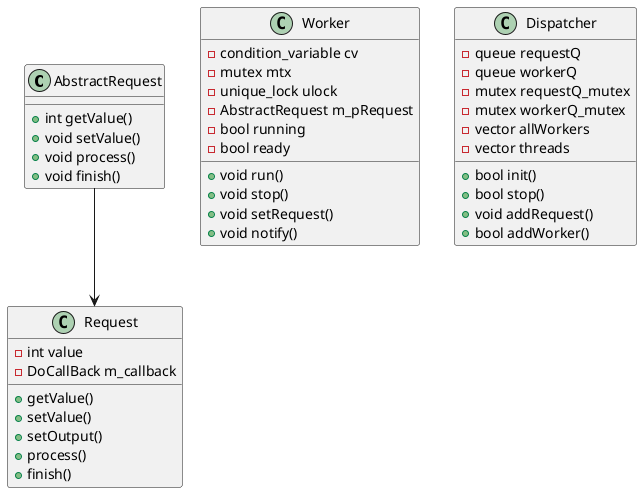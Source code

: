 
@startuml dispatcher

class AbstractRequest {  
   + int getValue()
   + void setValue()   
   + void process()
   + void finish() 
}

class Request {
   
	+ getValue()
	+ setValue()  
	+ setOutput()
	+ process()
	+ finish() 
	- int value
	- DoCallBack m_callback
}

class Worker {
	- condition_variable cv
	- mutex mtx
	- unique_lock ulock
	- AbstractRequest m_pRequest
	- bool running
	- bool ready

	+ void run()
	+ void stop()
	+ void setRequest()
	+ void notify()
    
}

class Dispatcher {
	- queue requestQ
	- queue workerQ
	- mutex requestQ_mutex
	- mutex workerQ_mutex
	- vector allWorkers
	- vector threads

	+ bool init()
	+ bool stop()
	+ void addRequest()
	+ bool addWorker()
}































AbstractRequest-->Request

@enduml
